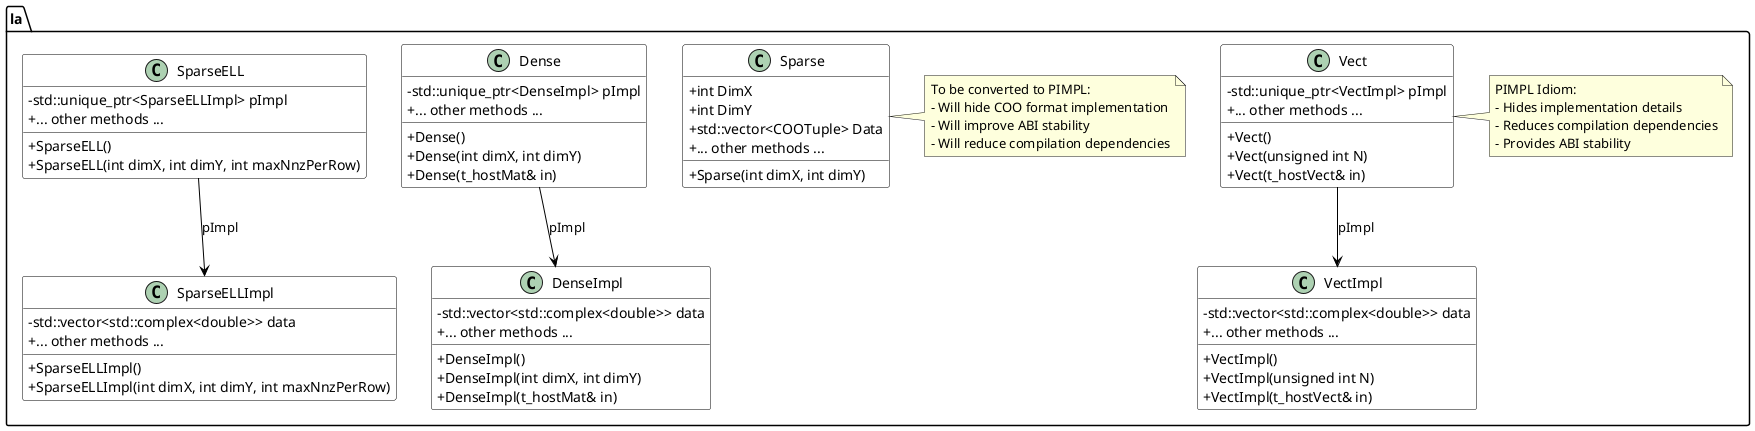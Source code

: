 @startuml Matrix Classes PIMPL Structure

' Style settings
skinparam classAttributeIconSize 0
skinparam class {
    BackgroundColor White
    ArrowColor Black
    BorderColor Black
}

package "la" {
    ' Vect class (existing PIMPL)
    class VectImpl {
        - std::vector<std::complex<double>> data
        + VectImpl()
        + VectImpl(unsigned int N)
        + VectImpl(t_hostVect& in)
        + ... other methods ...
    }

    class Vect {
        - std::unique_ptr<VectImpl> pImpl
        + Vect()
        + Vect(unsigned int N)
        + Vect(t_hostVect& in)
        + ... other methods ...
    }

    Vect --> VectImpl : pImpl

    note right of Vect
      PIMPL Idiom:
      - Hides implementation details
      - Reduces compilation dependencies
      - Provides ABI stability
    end note

    ' Dense class (existing PIMPL)
    class DenseImpl {
        - std::vector<std::complex<double>> data
        + DenseImpl()
        + DenseImpl(int dimX, int dimY)
        + DenseImpl(t_hostMat& in)
        + ... other methods ...
    }

    class Dense {
        - std::unique_ptr<DenseImpl> pImpl
        + Dense()
        + Dense(int dimX, int dimY)
        + Dense(t_hostMat& in)
        + ... other methods ...
    }

    Dense --> DenseImpl : pImpl

    ' Sparse class (to be converted to PIMPL)
    class Sparse {
        + int DimX
        + int DimY
        + std::vector<COOTuple> Data
        + Sparse(int dimX, int dimY)
        + ... other methods ...
    }

    note right of Sparse
      To be converted to PIMPL:
      - Will hide COO format implementation
      - Will improve ABI stability
      - Will reduce compilation dependencies
    end note

    ' SparseELL class (existing PIMPL)
    class SparseELLImpl {
        - std::vector<std::complex<double>> data
        + SparseELLImpl()
        + SparseELLImpl(int dimX, int dimY, int maxNnzPerRow)
        + ... other methods ...
    }

    class SparseELL {
        - std::unique_ptr<SparseELLImpl> pImpl
        + SparseELL()
        + SparseELL(int dimX, int dimY, int maxNnzPerRow)
        + ... other methods ...
    }

    SparseELL --> SparseELLImpl : pImpl
}

@enduml

